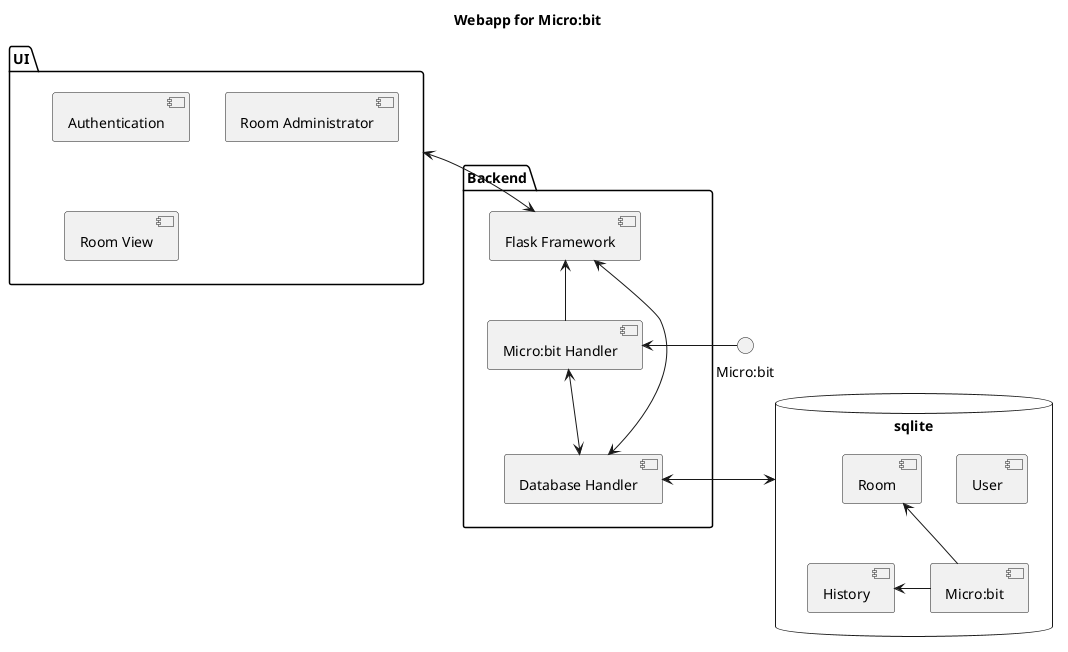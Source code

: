 @startuml

title Webapp for Micro:bit

package  UI{
    component Authentication
    component "Room Administrator"
    component "Room View"
}
database sqlite{
    component User
    component Room
    component "Micro:bit"
    component History
}
package "Backend" {
    component "Flask Framework"
    component "Micro:bit Handler"
    component "Database Handler"
}

interface "Micro:bit" as MB

[Micro:bit Handler] <- MB
UI <--> [Flask Framework]
sqlite <-> [Database Handler] 
[Flask Framework] <--> [Database Handler]
[Flask Framework] <-- [Micro:bit Handler]
[Micro:bit Handler] <--> [Database Handler]
UI --[hidden]-- [Database Handler]
Backend -[hidden]-- sqlite

Room <-- [Micro:bit]
History <- [Micro:bit]

@enduml